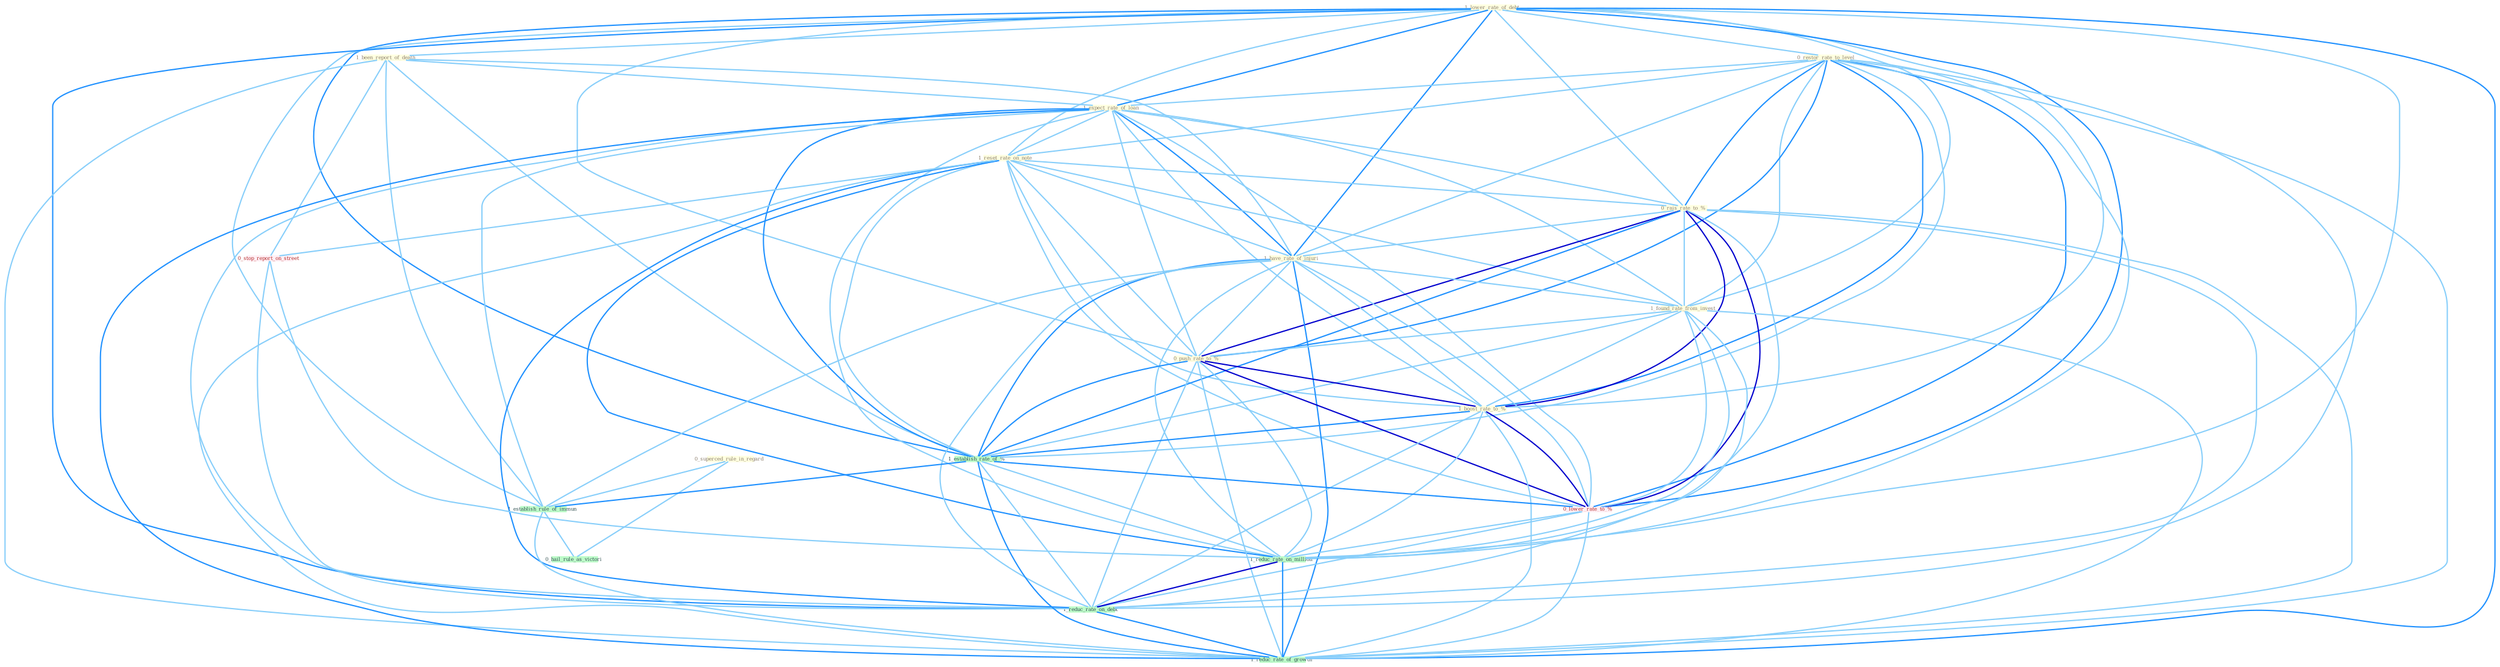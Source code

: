 Graph G{ 
    node
    [shape=polygon,style=filled,width=.5,height=.06,color="#BDFCC9",fixedsize=true,fontsize=4,
    fontcolor="#2f4f4f"];
    {node
    [color="#ffffe0", fontcolor="#8b7d6b"] "1_lower_rate_of_debt " "0_superced_rule_in_regard " "1_been_report_of_death " "0_restor_rate_to_level " "1_expect_rate_of_loan " "1_reset_rate_on_note " "0_rais_rate_to_% " "1_have_rate_of_injuri " "1_found_rate_from_invest " "0_push_rate_to_% " "1_boost_rate_to_% "}
{node [color="#fff0f5", fontcolor="#b22222"] "0_lower_rate_to_% " "0_stop_report_on_street "}
edge [color="#B0E2FF"];

	"1_lower_rate_of_debt " -- "1_been_report_of_death " [w="1", color="#87cefa" ];
	"1_lower_rate_of_debt " -- "0_restor_rate_to_level " [w="1", color="#87cefa" ];
	"1_lower_rate_of_debt " -- "1_expect_rate_of_loan " [w="2", color="#1e90ff" , len=0.8];
	"1_lower_rate_of_debt " -- "1_reset_rate_on_note " [w="1", color="#87cefa" ];
	"1_lower_rate_of_debt " -- "0_rais_rate_to_% " [w="1", color="#87cefa" ];
	"1_lower_rate_of_debt " -- "1_have_rate_of_injuri " [w="2", color="#1e90ff" , len=0.8];
	"1_lower_rate_of_debt " -- "1_found_rate_from_invest " [w="1", color="#87cefa" ];
	"1_lower_rate_of_debt " -- "0_push_rate_to_% " [w="1", color="#87cefa" ];
	"1_lower_rate_of_debt " -- "1_boost_rate_to_% " [w="1", color="#87cefa" ];
	"1_lower_rate_of_debt " -- "1_establish_rate_of_% " [w="2", color="#1e90ff" , len=0.8];
	"1_lower_rate_of_debt " -- "0_lower_rate_to_% " [w="2", color="#1e90ff" , len=0.8];
	"1_lower_rate_of_debt " -- "1_establish_rule_of_immun " [w="1", color="#87cefa" ];
	"1_lower_rate_of_debt " -- "1_reduc_rate_on_million " [w="1", color="#87cefa" ];
	"1_lower_rate_of_debt " -- "1_reduc_rate_on_debt " [w="2", color="#1e90ff" , len=0.8];
	"1_lower_rate_of_debt " -- "1_reduc_rate_of_growth " [w="2", color="#1e90ff" , len=0.8];
	"0_superced_rule_in_regard " -- "1_establish_rule_of_immun " [w="1", color="#87cefa" ];
	"0_superced_rule_in_regard " -- "0_hail_rule_as_victori " [w="1", color="#87cefa" ];
	"1_been_report_of_death " -- "1_expect_rate_of_loan " [w="1", color="#87cefa" ];
	"1_been_report_of_death " -- "1_have_rate_of_injuri " [w="1", color="#87cefa" ];
	"1_been_report_of_death " -- "1_establish_rate_of_% " [w="1", color="#87cefa" ];
	"1_been_report_of_death " -- "1_establish_rule_of_immun " [w="1", color="#87cefa" ];
	"1_been_report_of_death " -- "0_stop_report_on_street " [w="1", color="#87cefa" ];
	"1_been_report_of_death " -- "1_reduc_rate_of_growth " [w="1", color="#87cefa" ];
	"0_restor_rate_to_level " -- "1_expect_rate_of_loan " [w="1", color="#87cefa" ];
	"0_restor_rate_to_level " -- "1_reset_rate_on_note " [w="1", color="#87cefa" ];
	"0_restor_rate_to_level " -- "0_rais_rate_to_% " [w="2", color="#1e90ff" , len=0.8];
	"0_restor_rate_to_level " -- "1_have_rate_of_injuri " [w="1", color="#87cefa" ];
	"0_restor_rate_to_level " -- "1_found_rate_from_invest " [w="1", color="#87cefa" ];
	"0_restor_rate_to_level " -- "0_push_rate_to_% " [w="2", color="#1e90ff" , len=0.8];
	"0_restor_rate_to_level " -- "1_boost_rate_to_% " [w="2", color="#1e90ff" , len=0.8];
	"0_restor_rate_to_level " -- "1_establish_rate_of_% " [w="1", color="#87cefa" ];
	"0_restor_rate_to_level " -- "0_lower_rate_to_% " [w="2", color="#1e90ff" , len=0.8];
	"0_restor_rate_to_level " -- "1_reduc_rate_on_million " [w="1", color="#87cefa" ];
	"0_restor_rate_to_level " -- "1_reduc_rate_on_debt " [w="1", color="#87cefa" ];
	"0_restor_rate_to_level " -- "1_reduc_rate_of_growth " [w="1", color="#87cefa" ];
	"1_expect_rate_of_loan " -- "1_reset_rate_on_note " [w="1", color="#87cefa" ];
	"1_expect_rate_of_loan " -- "0_rais_rate_to_% " [w="1", color="#87cefa" ];
	"1_expect_rate_of_loan " -- "1_have_rate_of_injuri " [w="2", color="#1e90ff" , len=0.8];
	"1_expect_rate_of_loan " -- "1_found_rate_from_invest " [w="1", color="#87cefa" ];
	"1_expect_rate_of_loan " -- "0_push_rate_to_% " [w="1", color="#87cefa" ];
	"1_expect_rate_of_loan " -- "1_boost_rate_to_% " [w="1", color="#87cefa" ];
	"1_expect_rate_of_loan " -- "1_establish_rate_of_% " [w="2", color="#1e90ff" , len=0.8];
	"1_expect_rate_of_loan " -- "0_lower_rate_to_% " [w="1", color="#87cefa" ];
	"1_expect_rate_of_loan " -- "1_establish_rule_of_immun " [w="1", color="#87cefa" ];
	"1_expect_rate_of_loan " -- "1_reduc_rate_on_million " [w="1", color="#87cefa" ];
	"1_expect_rate_of_loan " -- "1_reduc_rate_on_debt " [w="1", color="#87cefa" ];
	"1_expect_rate_of_loan " -- "1_reduc_rate_of_growth " [w="2", color="#1e90ff" , len=0.8];
	"1_reset_rate_on_note " -- "0_rais_rate_to_% " [w="1", color="#87cefa" ];
	"1_reset_rate_on_note " -- "1_have_rate_of_injuri " [w="1", color="#87cefa" ];
	"1_reset_rate_on_note " -- "1_found_rate_from_invest " [w="1", color="#87cefa" ];
	"1_reset_rate_on_note " -- "0_push_rate_to_% " [w="1", color="#87cefa" ];
	"1_reset_rate_on_note " -- "1_boost_rate_to_% " [w="1", color="#87cefa" ];
	"1_reset_rate_on_note " -- "1_establish_rate_of_% " [w="1", color="#87cefa" ];
	"1_reset_rate_on_note " -- "0_lower_rate_to_% " [w="1", color="#87cefa" ];
	"1_reset_rate_on_note " -- "0_stop_report_on_street " [w="1", color="#87cefa" ];
	"1_reset_rate_on_note " -- "1_reduc_rate_on_million " [w="2", color="#1e90ff" , len=0.8];
	"1_reset_rate_on_note " -- "1_reduc_rate_on_debt " [w="2", color="#1e90ff" , len=0.8];
	"1_reset_rate_on_note " -- "1_reduc_rate_of_growth " [w="1", color="#87cefa" ];
	"0_rais_rate_to_% " -- "1_have_rate_of_injuri " [w="1", color="#87cefa" ];
	"0_rais_rate_to_% " -- "1_found_rate_from_invest " [w="1", color="#87cefa" ];
	"0_rais_rate_to_% " -- "0_push_rate_to_% " [w="3", color="#0000cd" , len=0.6];
	"0_rais_rate_to_% " -- "1_boost_rate_to_% " [w="3", color="#0000cd" , len=0.6];
	"0_rais_rate_to_% " -- "1_establish_rate_of_% " [w="2", color="#1e90ff" , len=0.8];
	"0_rais_rate_to_% " -- "0_lower_rate_to_% " [w="3", color="#0000cd" , len=0.6];
	"0_rais_rate_to_% " -- "1_reduc_rate_on_million " [w="1", color="#87cefa" ];
	"0_rais_rate_to_% " -- "1_reduc_rate_on_debt " [w="1", color="#87cefa" ];
	"0_rais_rate_to_% " -- "1_reduc_rate_of_growth " [w="1", color="#87cefa" ];
	"1_have_rate_of_injuri " -- "1_found_rate_from_invest " [w="1", color="#87cefa" ];
	"1_have_rate_of_injuri " -- "0_push_rate_to_% " [w="1", color="#87cefa" ];
	"1_have_rate_of_injuri " -- "1_boost_rate_to_% " [w="1", color="#87cefa" ];
	"1_have_rate_of_injuri " -- "1_establish_rate_of_% " [w="2", color="#1e90ff" , len=0.8];
	"1_have_rate_of_injuri " -- "0_lower_rate_to_% " [w="1", color="#87cefa" ];
	"1_have_rate_of_injuri " -- "1_establish_rule_of_immun " [w="1", color="#87cefa" ];
	"1_have_rate_of_injuri " -- "1_reduc_rate_on_million " [w="1", color="#87cefa" ];
	"1_have_rate_of_injuri " -- "1_reduc_rate_on_debt " [w="1", color="#87cefa" ];
	"1_have_rate_of_injuri " -- "1_reduc_rate_of_growth " [w="2", color="#1e90ff" , len=0.8];
	"1_found_rate_from_invest " -- "0_push_rate_to_% " [w="1", color="#87cefa" ];
	"1_found_rate_from_invest " -- "1_boost_rate_to_% " [w="1", color="#87cefa" ];
	"1_found_rate_from_invest " -- "1_establish_rate_of_% " [w="1", color="#87cefa" ];
	"1_found_rate_from_invest " -- "0_lower_rate_to_% " [w="1", color="#87cefa" ];
	"1_found_rate_from_invest " -- "1_reduc_rate_on_million " [w="1", color="#87cefa" ];
	"1_found_rate_from_invest " -- "1_reduc_rate_on_debt " [w="1", color="#87cefa" ];
	"1_found_rate_from_invest " -- "1_reduc_rate_of_growth " [w="1", color="#87cefa" ];
	"0_push_rate_to_% " -- "1_boost_rate_to_% " [w="3", color="#0000cd" , len=0.6];
	"0_push_rate_to_% " -- "1_establish_rate_of_% " [w="2", color="#1e90ff" , len=0.8];
	"0_push_rate_to_% " -- "0_lower_rate_to_% " [w="3", color="#0000cd" , len=0.6];
	"0_push_rate_to_% " -- "1_reduc_rate_on_million " [w="1", color="#87cefa" ];
	"0_push_rate_to_% " -- "1_reduc_rate_on_debt " [w="1", color="#87cefa" ];
	"0_push_rate_to_% " -- "1_reduc_rate_of_growth " [w="1", color="#87cefa" ];
	"1_boost_rate_to_% " -- "1_establish_rate_of_% " [w="2", color="#1e90ff" , len=0.8];
	"1_boost_rate_to_% " -- "0_lower_rate_to_% " [w="3", color="#0000cd" , len=0.6];
	"1_boost_rate_to_% " -- "1_reduc_rate_on_million " [w="1", color="#87cefa" ];
	"1_boost_rate_to_% " -- "1_reduc_rate_on_debt " [w="1", color="#87cefa" ];
	"1_boost_rate_to_% " -- "1_reduc_rate_of_growth " [w="1", color="#87cefa" ];
	"1_establish_rate_of_% " -- "0_lower_rate_to_% " [w="2", color="#1e90ff" , len=0.8];
	"1_establish_rate_of_% " -- "1_establish_rule_of_immun " [w="2", color="#1e90ff" , len=0.8];
	"1_establish_rate_of_% " -- "1_reduc_rate_on_million " [w="1", color="#87cefa" ];
	"1_establish_rate_of_% " -- "1_reduc_rate_on_debt " [w="1", color="#87cefa" ];
	"1_establish_rate_of_% " -- "1_reduc_rate_of_growth " [w="2", color="#1e90ff" , len=0.8];
	"0_lower_rate_to_% " -- "1_reduc_rate_on_million " [w="1", color="#87cefa" ];
	"0_lower_rate_to_% " -- "1_reduc_rate_on_debt " [w="1", color="#87cefa" ];
	"0_lower_rate_to_% " -- "1_reduc_rate_of_growth " [w="1", color="#87cefa" ];
	"1_establish_rule_of_immun " -- "0_hail_rule_as_victori " [w="1", color="#87cefa" ];
	"1_establish_rule_of_immun " -- "1_reduc_rate_of_growth " [w="1", color="#87cefa" ];
	"0_stop_report_on_street " -- "1_reduc_rate_on_million " [w="1", color="#87cefa" ];
	"0_stop_report_on_street " -- "1_reduc_rate_on_debt " [w="1", color="#87cefa" ];
	"1_reduc_rate_on_million " -- "1_reduc_rate_on_debt " [w="3", color="#0000cd" , len=0.6];
	"1_reduc_rate_on_million " -- "1_reduc_rate_of_growth " [w="2", color="#1e90ff" , len=0.8];
	"1_reduc_rate_on_debt " -- "1_reduc_rate_of_growth " [w="2", color="#1e90ff" , len=0.8];
}
